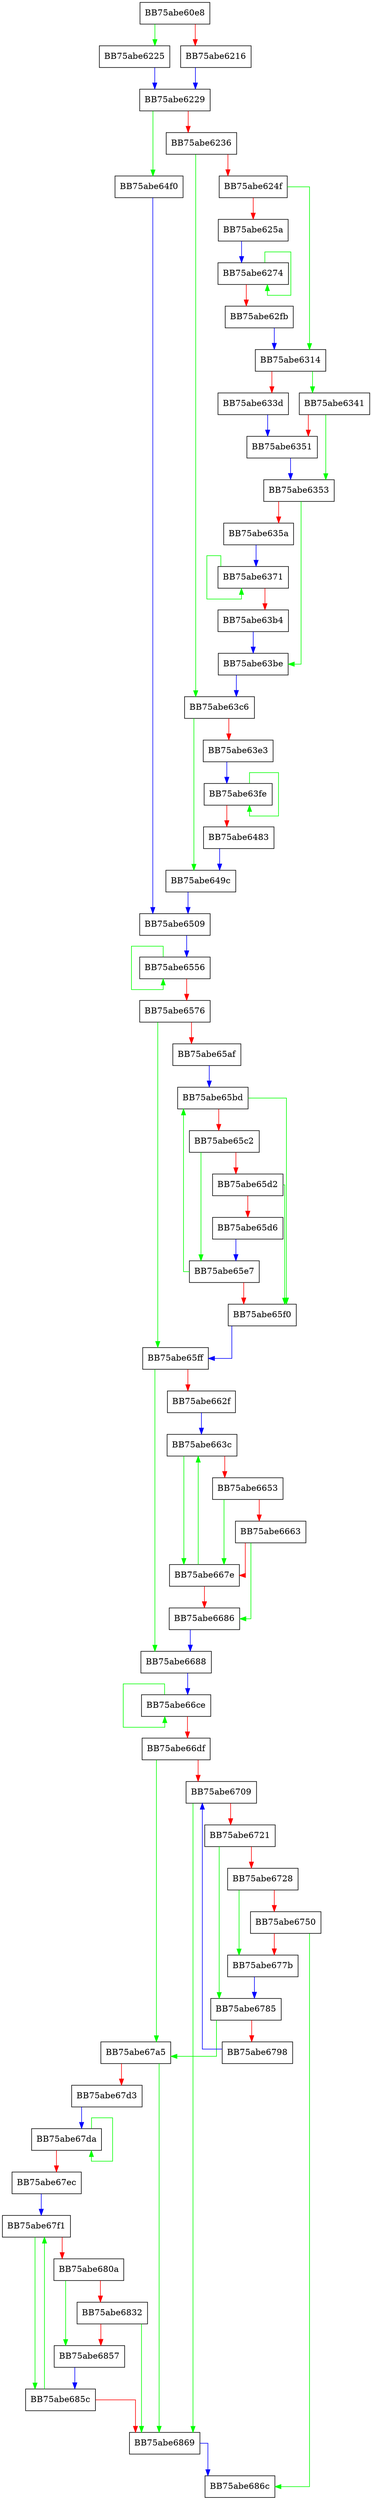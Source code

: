 digraph ZSTD_RowFindBestMatch_dedicatedDictSearch_4_5 {
  node [shape="box"];
  graph [splines=ortho];
  BB75abe60e8 -> BB75abe6225 [color="green"];
  BB75abe60e8 -> BB75abe6216 [color="red"];
  BB75abe6216 -> BB75abe6229 [color="blue"];
  BB75abe6225 -> BB75abe6229 [color="blue"];
  BB75abe6229 -> BB75abe64f0 [color="green"];
  BB75abe6229 -> BB75abe6236 [color="red"];
  BB75abe6236 -> BB75abe63c6 [color="green"];
  BB75abe6236 -> BB75abe624f [color="red"];
  BB75abe624f -> BB75abe6314 [color="green"];
  BB75abe624f -> BB75abe625a [color="red"];
  BB75abe625a -> BB75abe6274 [color="blue"];
  BB75abe6274 -> BB75abe6274 [color="green"];
  BB75abe6274 -> BB75abe62fb [color="red"];
  BB75abe62fb -> BB75abe6314 [color="blue"];
  BB75abe6314 -> BB75abe6341 [color="green"];
  BB75abe6314 -> BB75abe633d [color="red"];
  BB75abe633d -> BB75abe6351 [color="blue"];
  BB75abe6341 -> BB75abe6353 [color="green"];
  BB75abe6341 -> BB75abe6351 [color="red"];
  BB75abe6351 -> BB75abe6353 [color="blue"];
  BB75abe6353 -> BB75abe63be [color="green"];
  BB75abe6353 -> BB75abe635a [color="red"];
  BB75abe635a -> BB75abe6371 [color="blue"];
  BB75abe6371 -> BB75abe6371 [color="green"];
  BB75abe6371 -> BB75abe63b4 [color="red"];
  BB75abe63b4 -> BB75abe63be [color="blue"];
  BB75abe63be -> BB75abe63c6 [color="blue"];
  BB75abe63c6 -> BB75abe649c [color="green"];
  BB75abe63c6 -> BB75abe63e3 [color="red"];
  BB75abe63e3 -> BB75abe63fe [color="blue"];
  BB75abe63fe -> BB75abe63fe [color="green"];
  BB75abe63fe -> BB75abe6483 [color="red"];
  BB75abe6483 -> BB75abe649c [color="blue"];
  BB75abe649c -> BB75abe6509 [color="blue"];
  BB75abe64f0 -> BB75abe6509 [color="blue"];
  BB75abe6509 -> BB75abe6556 [color="blue"];
  BB75abe6556 -> BB75abe6556 [color="green"];
  BB75abe6556 -> BB75abe6576 [color="red"];
  BB75abe6576 -> BB75abe65ff [color="green"];
  BB75abe6576 -> BB75abe65af [color="red"];
  BB75abe65af -> BB75abe65bd [color="blue"];
  BB75abe65bd -> BB75abe65f0 [color="green"];
  BB75abe65bd -> BB75abe65c2 [color="red"];
  BB75abe65c2 -> BB75abe65e7 [color="green"];
  BB75abe65c2 -> BB75abe65d2 [color="red"];
  BB75abe65d2 -> BB75abe65f0 [color="green"];
  BB75abe65d2 -> BB75abe65d6 [color="red"];
  BB75abe65d6 -> BB75abe65e7 [color="blue"];
  BB75abe65e7 -> BB75abe65bd [color="green"];
  BB75abe65e7 -> BB75abe65f0 [color="red"];
  BB75abe65f0 -> BB75abe65ff [color="blue"];
  BB75abe65ff -> BB75abe6688 [color="green"];
  BB75abe65ff -> BB75abe662f [color="red"];
  BB75abe662f -> BB75abe663c [color="blue"];
  BB75abe663c -> BB75abe667e [color="green"];
  BB75abe663c -> BB75abe6653 [color="red"];
  BB75abe6653 -> BB75abe667e [color="green"];
  BB75abe6653 -> BB75abe6663 [color="red"];
  BB75abe6663 -> BB75abe6686 [color="green"];
  BB75abe6663 -> BB75abe667e [color="red"];
  BB75abe667e -> BB75abe663c [color="green"];
  BB75abe667e -> BB75abe6686 [color="red"];
  BB75abe6686 -> BB75abe6688 [color="blue"];
  BB75abe6688 -> BB75abe66ce [color="blue"];
  BB75abe66ce -> BB75abe66ce [color="green"];
  BB75abe66ce -> BB75abe66df [color="red"];
  BB75abe66df -> BB75abe67a5 [color="green"];
  BB75abe66df -> BB75abe6709 [color="red"];
  BB75abe6709 -> BB75abe6869 [color="green"];
  BB75abe6709 -> BB75abe6721 [color="red"];
  BB75abe6721 -> BB75abe6785 [color="green"];
  BB75abe6721 -> BB75abe6728 [color="red"];
  BB75abe6728 -> BB75abe677b [color="green"];
  BB75abe6728 -> BB75abe6750 [color="red"];
  BB75abe6750 -> BB75abe686c [color="green"];
  BB75abe6750 -> BB75abe677b [color="red"];
  BB75abe677b -> BB75abe6785 [color="blue"];
  BB75abe6785 -> BB75abe67a5 [color="green"];
  BB75abe6785 -> BB75abe6798 [color="red"];
  BB75abe6798 -> BB75abe6709 [color="blue"];
  BB75abe67a5 -> BB75abe6869 [color="green"];
  BB75abe67a5 -> BB75abe67d3 [color="red"];
  BB75abe67d3 -> BB75abe67da [color="blue"];
  BB75abe67da -> BB75abe67da [color="green"];
  BB75abe67da -> BB75abe67ec [color="red"];
  BB75abe67ec -> BB75abe67f1 [color="blue"];
  BB75abe67f1 -> BB75abe685c [color="green"];
  BB75abe67f1 -> BB75abe680a [color="red"];
  BB75abe680a -> BB75abe6857 [color="green"];
  BB75abe680a -> BB75abe6832 [color="red"];
  BB75abe6832 -> BB75abe6869 [color="green"];
  BB75abe6832 -> BB75abe6857 [color="red"];
  BB75abe6857 -> BB75abe685c [color="blue"];
  BB75abe685c -> BB75abe67f1 [color="green"];
  BB75abe685c -> BB75abe6869 [color="red"];
  BB75abe6869 -> BB75abe686c [color="blue"];
}
